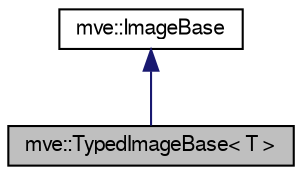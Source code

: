 digraph "mve::TypedImageBase&lt; T &gt;"
{
  edge [fontname="FreeSans",fontsize="10",labelfontname="FreeSans",labelfontsize="10"];
  node [fontname="FreeSans",fontsize="10",shape=record];
  Node0 [label="mve::TypedImageBase\< T \>",height=0.2,width=0.4,color="black", fillcolor="grey75", style="filled", fontcolor="black"];
  Node1 -> Node0 [dir="back",color="midnightblue",fontsize="10",style="solid",fontname="FreeSans"];
  Node1 [label="mve::ImageBase",height=0.2,width=0.4,color="black", fillcolor="white", style="filled",URL="$classmve_1_1_image_base.html",tooltip="Base class for images without type information. "];
}
